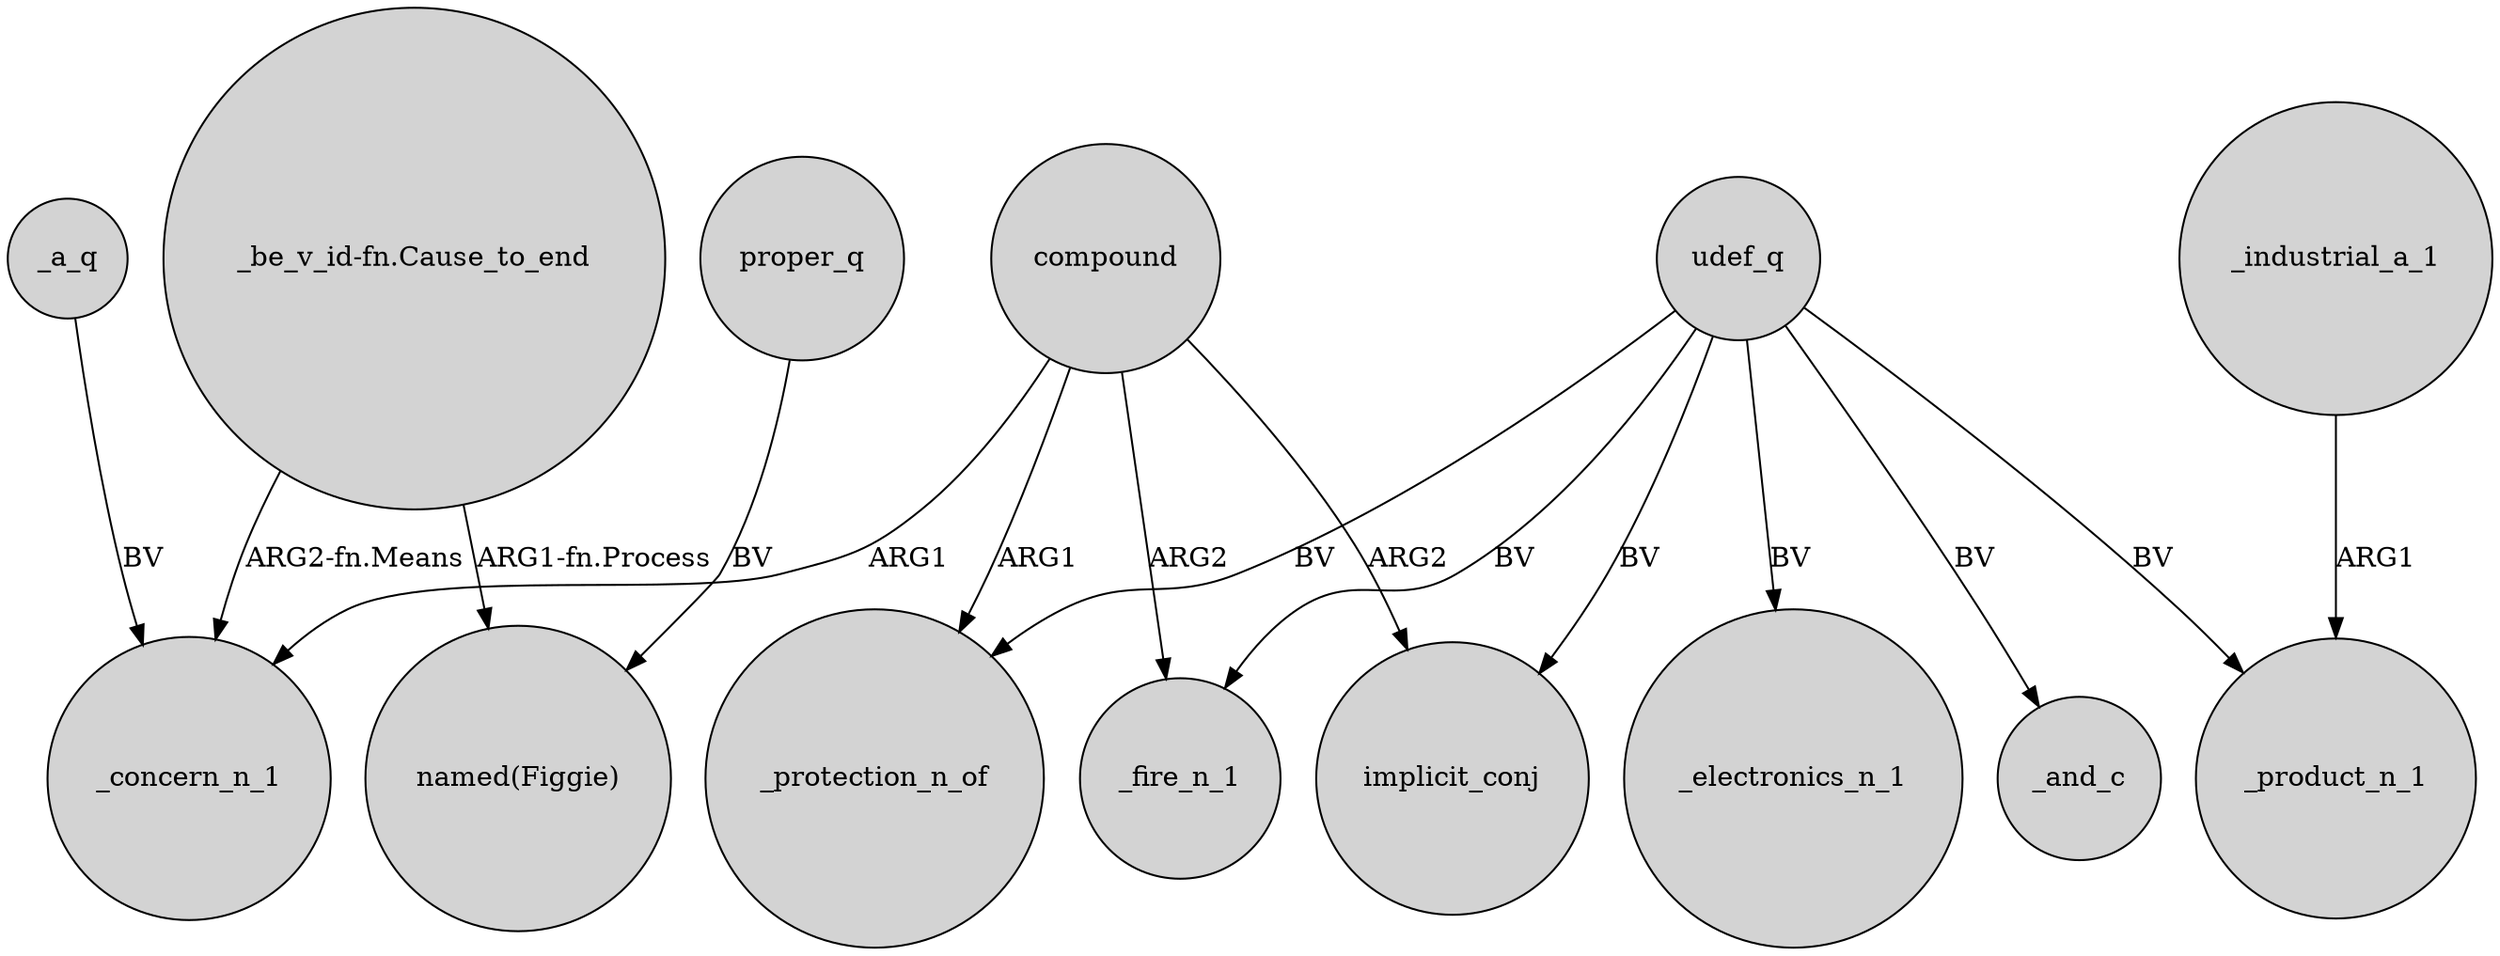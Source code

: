 digraph {
	node [shape=circle style=filled]
	"_be_v_id-fn.Cause_to_end" -> _concern_n_1 [label="ARG2-fn.Means"]
	_a_q -> _concern_n_1 [label=BV]
	udef_q -> _electronics_n_1 [label=BV]
	udef_q -> _product_n_1 [label=BV]
	_industrial_a_1 -> _product_n_1 [label=ARG1]
	udef_q -> _and_c [label=BV]
	udef_q -> _fire_n_1 [label=BV]
	proper_q -> "named(Figgie)" [label=BV]
	compound -> _concern_n_1 [label=ARG1]
	compound -> implicit_conj [label=ARG2]
	compound -> _protection_n_of [label=ARG1]
	udef_q -> implicit_conj [label=BV]
	compound -> _fire_n_1 [label=ARG2]
	udef_q -> _protection_n_of [label=BV]
	"_be_v_id-fn.Cause_to_end" -> "named(Figgie)" [label="ARG1-fn.Process"]
}
